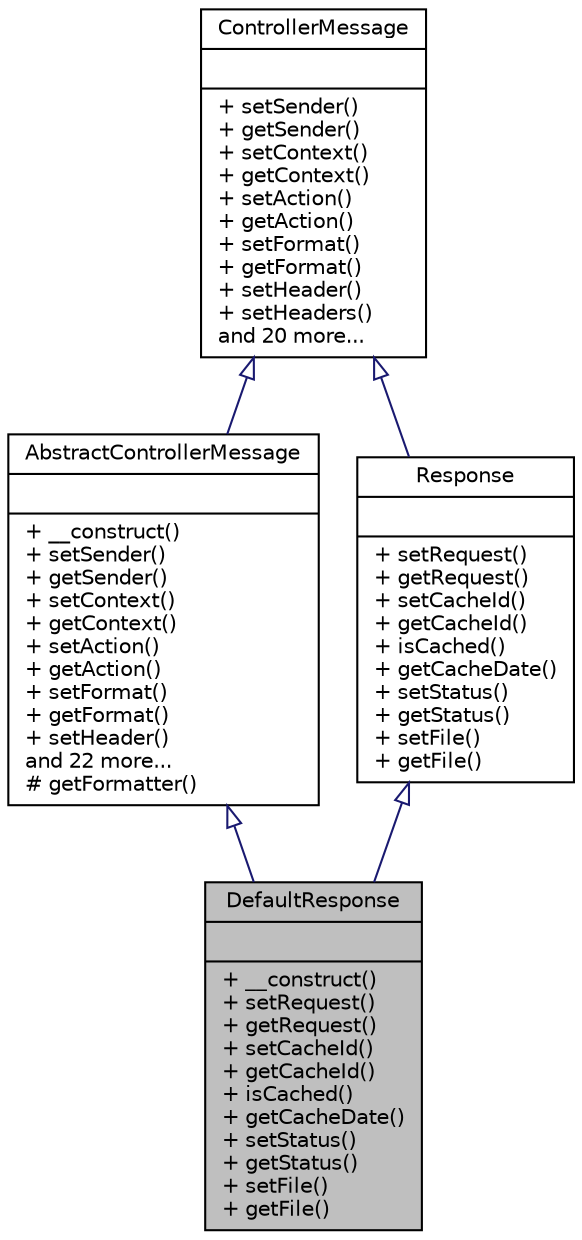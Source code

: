 digraph "DefaultResponse"
{
  edge [fontname="Helvetica",fontsize="10",labelfontname="Helvetica",labelfontsize="10"];
  node [fontname="Helvetica",fontsize="10",shape=record];
  Node0 [label="{DefaultResponse\n||+ __construct()\l+ setRequest()\l+ getRequest()\l+ setCacheId()\l+ getCacheId()\l+ isCached()\l+ getCacheDate()\l+ setStatus()\l+ getStatus()\l+ setFile()\l+ getFile()\l}",height=0.2,width=0.4,color="black", fillcolor="grey75", style="filled", fontcolor="black"];
  Node1 -> Node0 [dir="back",color="midnightblue",fontsize="10",style="solid",arrowtail="onormal",fontname="Helvetica"];
  Node1 [label="{AbstractControllerMessage\n||+ __construct()\l+ setSender()\l+ getSender()\l+ setContext()\l+ getContext()\l+ setAction()\l+ getAction()\l+ setFormat()\l+ getFormat()\l+ setHeader()\land 22 more...\l# getFormatter()\l}",height=0.2,width=0.4,color="black", fillcolor="white", style="filled",URL="$classwcmf_1_1lib_1_1presentation_1_1impl_1_1_abstract_controller_message.html",tooltip="AbstractControllerMessage is the base class for request/response implementations. ..."];
  Node2 -> Node1 [dir="back",color="midnightblue",fontsize="10",style="solid",arrowtail="onormal",fontname="Helvetica"];
  Node2 [label="{ControllerMessage\n||+ setSender()\l+ getSender()\l+ setContext()\l+ getContext()\l+ setAction()\l+ getAction()\l+ setFormat()\l+ getFormat()\l+ setHeader()\l+ setHeaders()\land 20 more...\l}",height=0.2,width=0.4,color="black", fillcolor="white", style="filled",URL="$interfacewcmf_1_1lib_1_1presentation_1_1_controller_message.html",tooltip="Messages are sent between Controllers and are used to transfer data between them. ..."];
  Node3 -> Node0 [dir="back",color="midnightblue",fontsize="10",style="solid",arrowtail="onormal",fontname="Helvetica"];
  Node3 [label="{Response\n||+ setRequest()\l+ getRequest()\l+ setCacheId()\l+ getCacheId()\l+ isCached()\l+ getCacheDate()\l+ setStatus()\l+ getStatus()\l+ setFile()\l+ getFile()\l}",height=0.2,width=0.4,color="black", fillcolor="white", style="filled",URL="$interfacewcmf_1_1lib_1_1presentation_1_1_response.html",tooltip="Response holds the response values that are used as output from Controller instances. "];
  Node2 -> Node3 [dir="back",color="midnightblue",fontsize="10",style="solid",arrowtail="onormal",fontname="Helvetica"];
}
